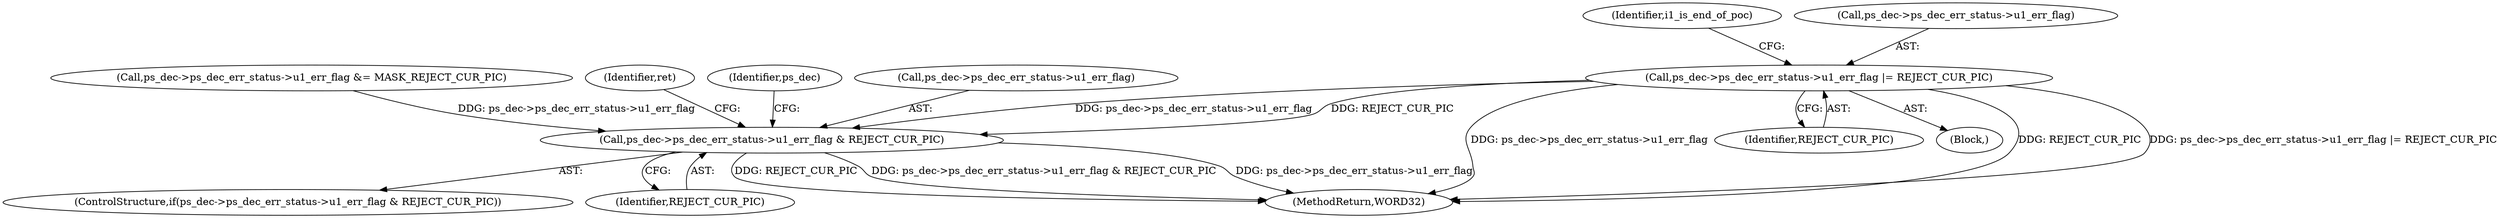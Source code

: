 digraph "1_Android_8b5fd8f24eba5dd19ab2f80ea11a9125aa882ae2@del" {
"1000770" [label="(Call,ps_dec->ps_dec_err_status->u1_err_flag |= REJECT_CUR_PIC)"];
"1001120" [label="(Call,ps_dec->ps_dec_err_status->u1_err_flag & REJECT_CUR_PIC)"];
"1001120" [label="(Call,ps_dec->ps_dec_err_status->u1_err_flag & REJECT_CUR_PIC)"];
"1001126" [label="(Identifier,REJECT_CUR_PIC)"];
"1002568" [label="(MethodReturn,WORD32)"];
"1000782" [label="(Call,ps_dec->ps_dec_err_status->u1_err_flag &= MASK_REJECT_CUR_PIC)"];
"1001134" [label="(Identifier,ret)"];
"1000778" [label="(Identifier,i1_is_end_of_poc)"];
"1000771" [label="(Call,ps_dec->ps_dec_err_status->u1_err_flag)"];
"1001119" [label="(ControlStructure,if(ps_dec->ps_dec_err_status->u1_err_flag & REJECT_CUR_PIC))"];
"1001129" [label="(Identifier,ps_dec)"];
"1000770" [label="(Call,ps_dec->ps_dec_err_status->u1_err_flag |= REJECT_CUR_PIC)"];
"1001121" [label="(Call,ps_dec->ps_dec_err_status->u1_err_flag)"];
"1000776" [label="(Identifier,REJECT_CUR_PIC)"];
"1000769" [label="(Block,)"];
"1000770" -> "1000769"  [label="AST: "];
"1000770" -> "1000776"  [label="CFG: "];
"1000771" -> "1000770"  [label="AST: "];
"1000776" -> "1000770"  [label="AST: "];
"1000778" -> "1000770"  [label="CFG: "];
"1000770" -> "1002568"  [label="DDG: REJECT_CUR_PIC"];
"1000770" -> "1002568"  [label="DDG: ps_dec->ps_dec_err_status->u1_err_flag |= REJECT_CUR_PIC"];
"1000770" -> "1002568"  [label="DDG: ps_dec->ps_dec_err_status->u1_err_flag"];
"1000770" -> "1001120"  [label="DDG: ps_dec->ps_dec_err_status->u1_err_flag"];
"1000770" -> "1001120"  [label="DDG: REJECT_CUR_PIC"];
"1001120" -> "1001119"  [label="AST: "];
"1001120" -> "1001126"  [label="CFG: "];
"1001121" -> "1001120"  [label="AST: "];
"1001126" -> "1001120"  [label="AST: "];
"1001129" -> "1001120"  [label="CFG: "];
"1001134" -> "1001120"  [label="CFG: "];
"1001120" -> "1002568"  [label="DDG: ps_dec->ps_dec_err_status->u1_err_flag"];
"1001120" -> "1002568"  [label="DDG: REJECT_CUR_PIC"];
"1001120" -> "1002568"  [label="DDG: ps_dec->ps_dec_err_status->u1_err_flag & REJECT_CUR_PIC"];
"1000782" -> "1001120"  [label="DDG: ps_dec->ps_dec_err_status->u1_err_flag"];
}
